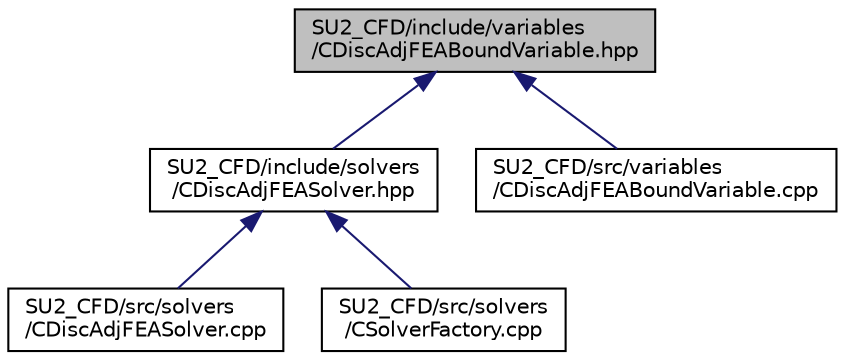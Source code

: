 digraph "SU2_CFD/include/variables/CDiscAdjFEABoundVariable.hpp"
{
 // LATEX_PDF_SIZE
  edge [fontname="Helvetica",fontsize="10",labelfontname="Helvetica",labelfontsize="10"];
  node [fontname="Helvetica",fontsize="10",shape=record];
  Node1 [label="SU2_CFD/include/variables\l/CDiscAdjFEABoundVariable.hpp",height=0.2,width=0.4,color="black", fillcolor="grey75", style="filled", fontcolor="black",tooltip="Main class for defining the variables of the adjoint FEA solver at the boundary."];
  Node1 -> Node2 [dir="back",color="midnightblue",fontsize="10",style="solid",fontname="Helvetica"];
  Node2 [label="SU2_CFD/include/solvers\l/CDiscAdjFEASolver.hpp",height=0.2,width=0.4,color="black", fillcolor="white", style="filled",URL="$CDiscAdjFEASolver_8hpp.html",tooltip="Headers of the CDiscAdjFEASolver class."];
  Node2 -> Node3 [dir="back",color="midnightblue",fontsize="10",style="solid",fontname="Helvetica"];
  Node3 [label="SU2_CFD/src/solvers\l/CDiscAdjFEASolver.cpp",height=0.2,width=0.4,color="black", fillcolor="white", style="filled",URL="$CDiscAdjFEASolver_8cpp.html",tooltip="Main subroutines for solving adjoint FEM elasticity problems."];
  Node2 -> Node4 [dir="back",color="midnightblue",fontsize="10",style="solid",fontname="Helvetica"];
  Node4 [label="SU2_CFD/src/solvers\l/CSolverFactory.cpp",height=0.2,width=0.4,color="black", fillcolor="white", style="filled",URL="$CSolverFactory_8cpp.html",tooltip="Main subroutines for CSolverFactoryclass."];
  Node1 -> Node5 [dir="back",color="midnightblue",fontsize="10",style="solid",fontname="Helvetica"];
  Node5 [label="SU2_CFD/src/variables\l/CDiscAdjFEABoundVariable.cpp",height=0.2,width=0.4,color="black", fillcolor="white", style="filled",URL="$CDiscAdjFEABoundVariable_8cpp.html",tooltip=" "];
}
